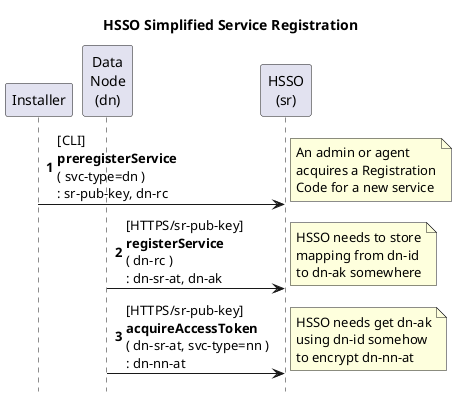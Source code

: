 @startuml
title HSSO Simplified Service Registration
autonumber
hide footbox

participant "Installer" as i
participant "Data\nNode\n(dn)" as dn
participant "HSSO\n(sr)" as sr

i->sr: [CLI]\n<b>preregisterService</b>\n( svc-type=dn )\n: sr-pub-key, dn-rc
  note right: An admin or agent\nacquires a Registration\nCode for a new service

dn->sr: [HTTPS/sr-pub-key]\n<b>registerService</b>\n( dn-rc )\n: dn-sr-at, dn-ak
  note right: HSSO needs to store\nmapping from dn-id\nto dn-ak somewhere

dn->sr: [HTTPS/sr-pub-key]\n<b>acquireAccessToken</b>\n( dn-sr-at, svc-type=nn )\n: dn-nn-at
  note right: HSSO needs get dn-ak\nusing dn-id somehow\nto encrypt dn-nn-at

@enduml